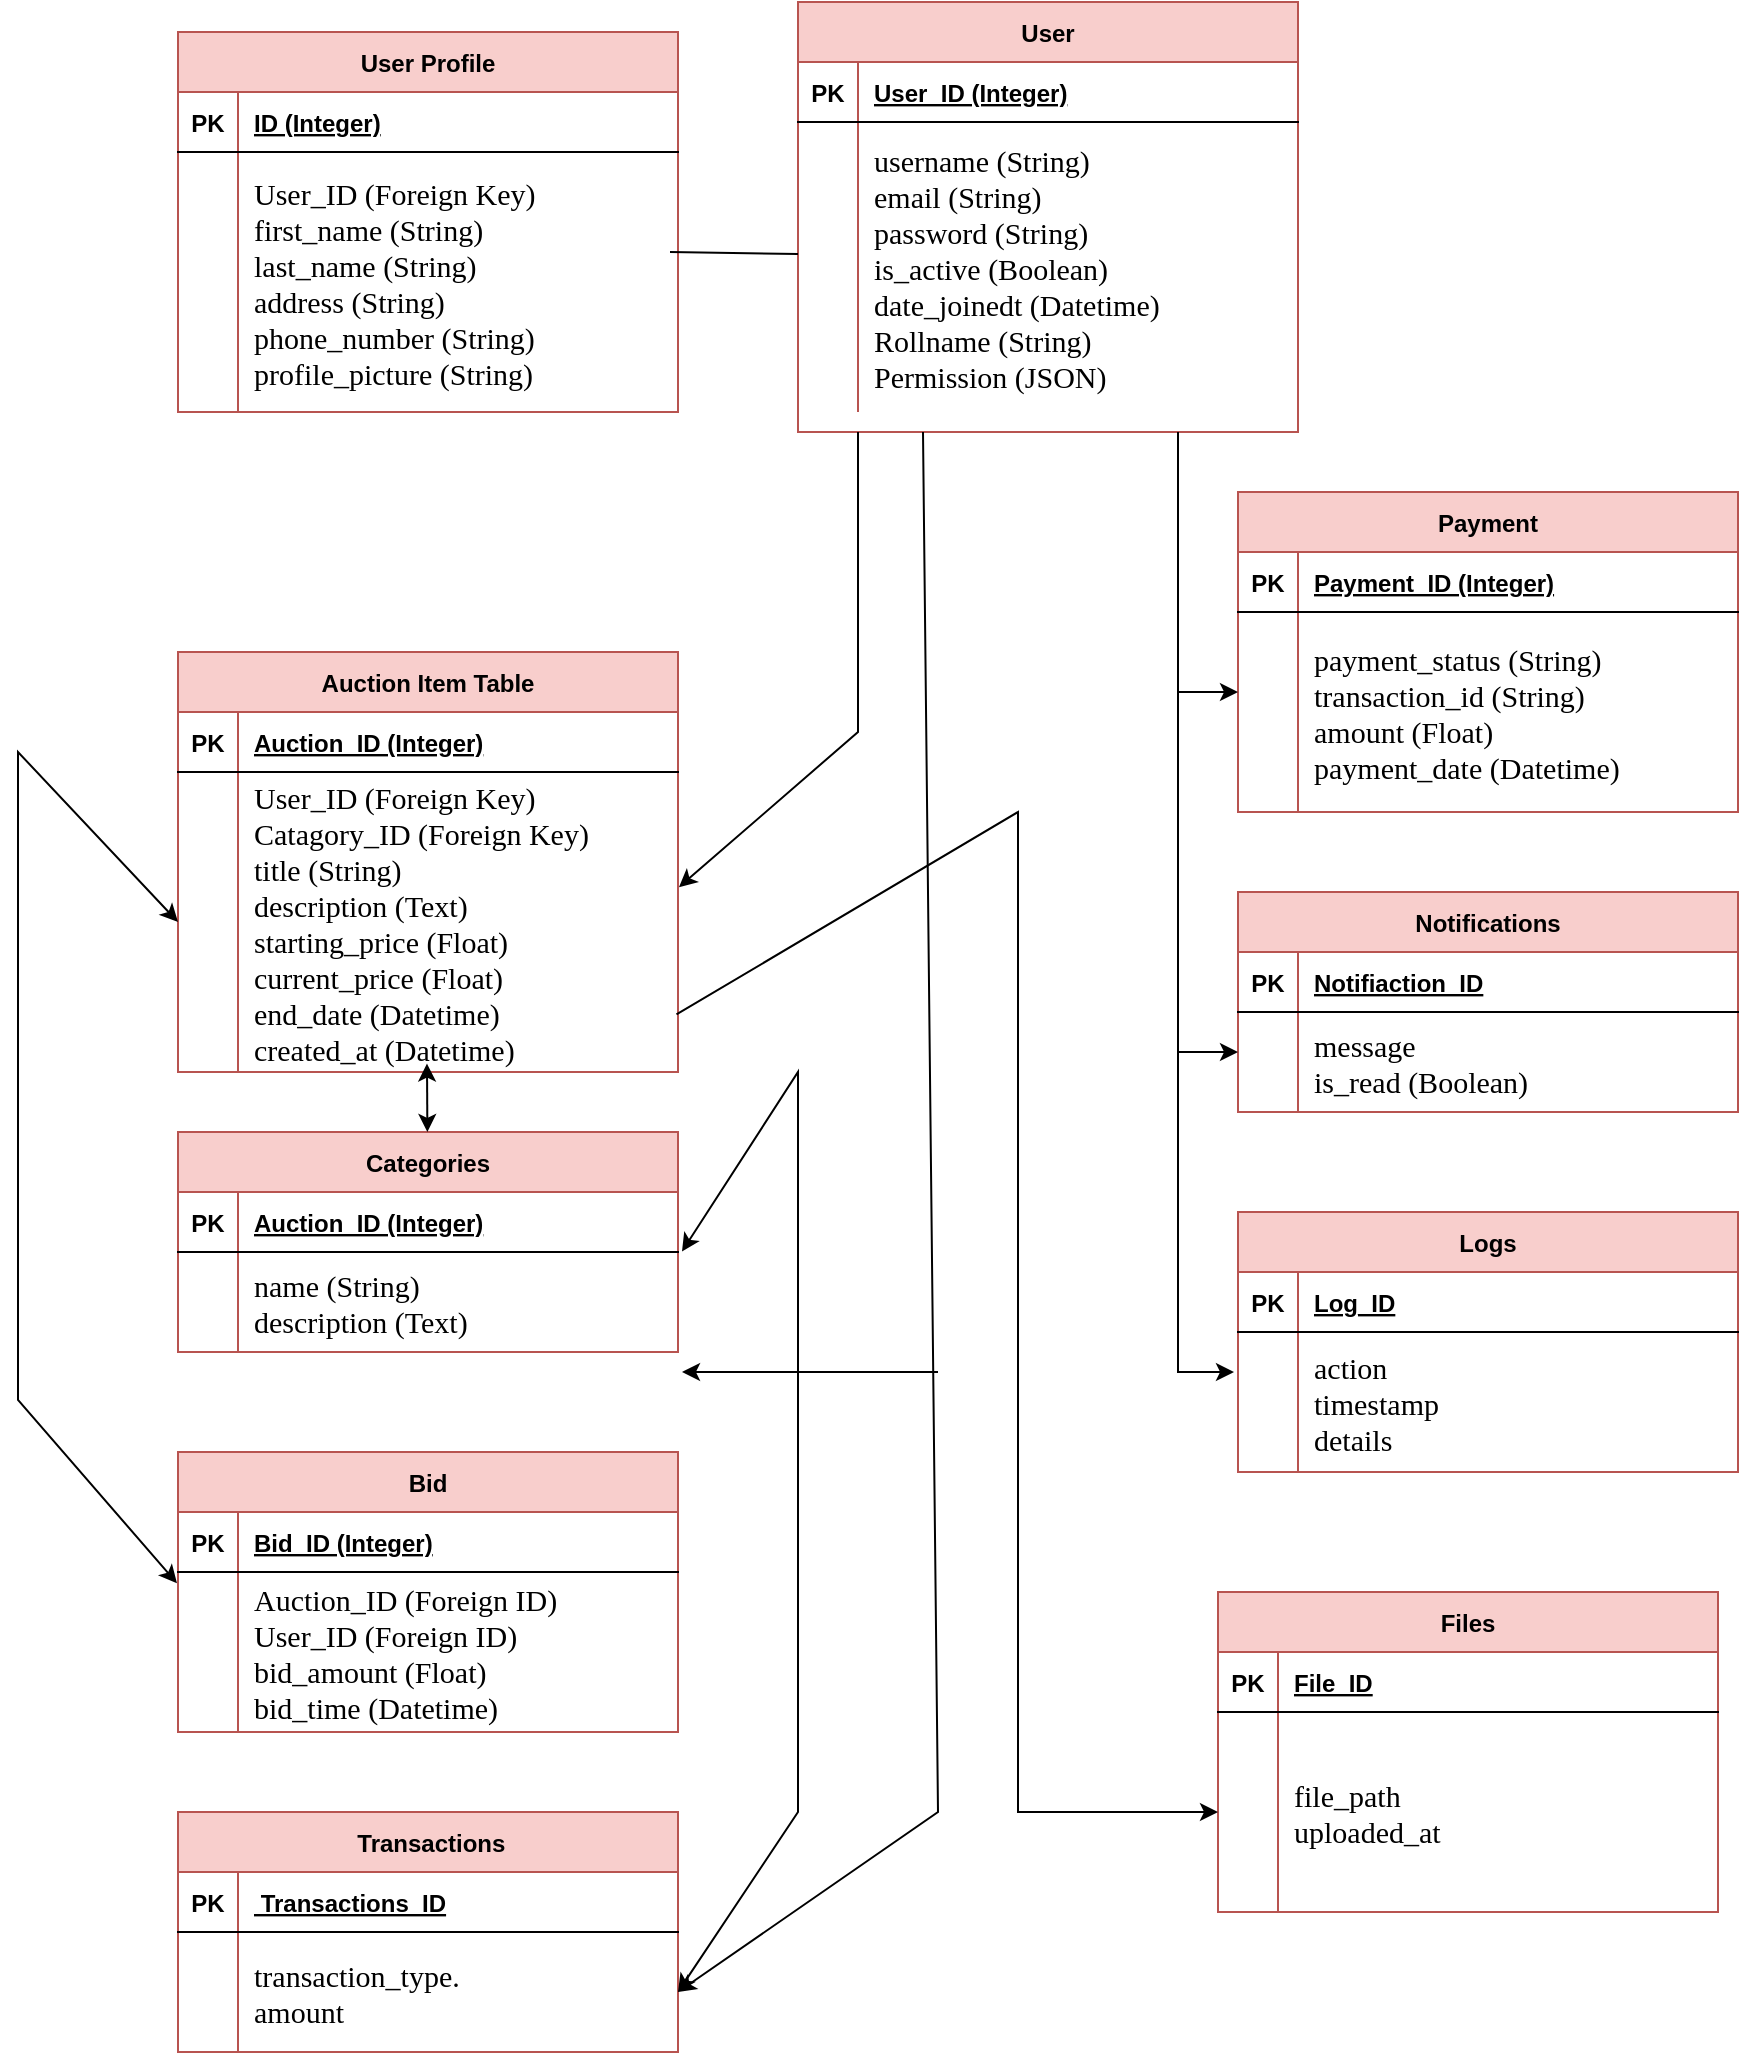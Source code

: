 <mxfile version="25.0.3">
  <diagram id="R2lEEEUBdFMjLlhIrx00" name="Page-1">
    <mxGraphModel dx="1664" dy="374" grid="1" gridSize="10" guides="1" tooltips="1" connect="1" arrows="1" fold="1" page="1" pageScale="1" pageWidth="850" pageHeight="1100" math="0" shadow="0" extFonts="Permanent Marker^https://fonts.googleapis.com/css?family=Permanent+Marker">
      <root>
        <mxCell id="0" />
        <mxCell id="1" parent="0" />
        <mxCell id="C-vyLk0tnHw3VtMMgP7b-23" value="User" style="shape=table;startSize=30;container=1;collapsible=1;childLayout=tableLayout;fixedRows=1;rowLines=0;fontStyle=1;align=center;resizeLast=1;labelBackgroundColor=none;fillColor=#f8cecc;strokeColor=#b85450;" parent="1" vertex="1">
          <mxGeometry x="290" y="35" width="250" height="215" as="geometry" />
        </mxCell>
        <mxCell id="C-vyLk0tnHw3VtMMgP7b-24" value="" style="shape=partialRectangle;collapsible=0;dropTarget=0;pointerEvents=0;fillColor=none;points=[[0,0.5],[1,0.5]];portConstraint=eastwest;top=0;left=0;right=0;bottom=1;" parent="C-vyLk0tnHw3VtMMgP7b-23" vertex="1">
          <mxGeometry y="30" width="250" height="30" as="geometry" />
        </mxCell>
        <mxCell id="C-vyLk0tnHw3VtMMgP7b-25" value="PK" style="shape=partialRectangle;overflow=hidden;connectable=0;fillColor=none;top=0;left=0;bottom=0;right=0;fontStyle=1;" parent="C-vyLk0tnHw3VtMMgP7b-24" vertex="1">
          <mxGeometry width="30" height="30" as="geometry">
            <mxRectangle width="30" height="30" as="alternateBounds" />
          </mxGeometry>
        </mxCell>
        <mxCell id="C-vyLk0tnHw3VtMMgP7b-26" value="User_ID (Integer)" style="shape=partialRectangle;overflow=hidden;connectable=0;fillColor=none;top=0;left=0;bottom=0;right=0;align=left;spacingLeft=6;fontStyle=5;" parent="C-vyLk0tnHw3VtMMgP7b-24" vertex="1">
          <mxGeometry x="30" width="220" height="30" as="geometry">
            <mxRectangle width="220" height="30" as="alternateBounds" />
          </mxGeometry>
        </mxCell>
        <mxCell id="C-vyLk0tnHw3VtMMgP7b-27" value="" style="shape=partialRectangle;collapsible=0;dropTarget=0;pointerEvents=0;fillColor=none;points=[[0,0.5],[1,0.5]];portConstraint=eastwest;top=0;left=0;right=0;bottom=0;" parent="C-vyLk0tnHw3VtMMgP7b-23" vertex="1">
          <mxGeometry y="60" width="250" height="145" as="geometry" />
        </mxCell>
        <mxCell id="C-vyLk0tnHw3VtMMgP7b-28" value="" style="shape=partialRectangle;overflow=hidden;connectable=0;fillColor=none;top=0;left=0;bottom=0;right=0;" parent="C-vyLk0tnHw3VtMMgP7b-27" vertex="1">
          <mxGeometry width="30" height="145" as="geometry">
            <mxRectangle width="30" height="145" as="alternateBounds" />
          </mxGeometry>
        </mxCell>
        <mxCell id="C-vyLk0tnHw3VtMMgP7b-29" value="username (String)&#xa;email (String)&#xa;password (String)&#xa;is_active (Boolean)&#xa;date_joinedt (Datetime)&#xa;Rollname (String)&#xa;Permission (JSON)" style="shape=partialRectangle;overflow=hidden;connectable=0;fillColor=none;top=0;left=0;bottom=0;right=0;align=left;spacingLeft=6;fontFamily=Times New Roman;fontSize=15;" parent="C-vyLk0tnHw3VtMMgP7b-27" vertex="1">
          <mxGeometry x="30" width="220" height="145" as="geometry">
            <mxRectangle width="220" height="145" as="alternateBounds" />
          </mxGeometry>
        </mxCell>
        <mxCell id="zEQbieZbEumOUU0OMlaT-9" value="User Profile" style="shape=table;startSize=30;container=1;collapsible=1;childLayout=tableLayout;fixedRows=1;rowLines=0;fontStyle=1;align=center;resizeLast=1;fillColor=#f8cecc;strokeColor=#b85450;" parent="1" vertex="1">
          <mxGeometry x="-20" y="50" width="250" height="190" as="geometry" />
        </mxCell>
        <mxCell id="zEQbieZbEumOUU0OMlaT-10" value="" style="shape=partialRectangle;collapsible=0;dropTarget=0;pointerEvents=0;fillColor=none;points=[[0,0.5],[1,0.5]];portConstraint=eastwest;top=0;left=0;right=0;bottom=1;" parent="zEQbieZbEumOUU0OMlaT-9" vertex="1">
          <mxGeometry y="30" width="250" height="30" as="geometry" />
        </mxCell>
        <mxCell id="zEQbieZbEumOUU0OMlaT-11" value="PK" style="shape=partialRectangle;overflow=hidden;connectable=0;fillColor=none;top=0;left=0;bottom=0;right=0;fontStyle=1;" parent="zEQbieZbEumOUU0OMlaT-10" vertex="1">
          <mxGeometry width="30" height="30" as="geometry">
            <mxRectangle width="30" height="30" as="alternateBounds" />
          </mxGeometry>
        </mxCell>
        <mxCell id="zEQbieZbEumOUU0OMlaT-12" value="ID (Integer)" style="shape=partialRectangle;overflow=hidden;connectable=0;fillColor=none;top=0;left=0;bottom=0;right=0;align=left;spacingLeft=6;fontStyle=5;" parent="zEQbieZbEumOUU0OMlaT-10" vertex="1">
          <mxGeometry x="30" width="220" height="30" as="geometry">
            <mxRectangle width="220" height="30" as="alternateBounds" />
          </mxGeometry>
        </mxCell>
        <mxCell id="zEQbieZbEumOUU0OMlaT-13" value="" style="shape=partialRectangle;collapsible=0;dropTarget=0;pointerEvents=0;fillColor=none;points=[[0,0.5],[1,0.5]];portConstraint=eastwest;top=0;left=0;right=0;bottom=0;" parent="zEQbieZbEumOUU0OMlaT-9" vertex="1">
          <mxGeometry y="60" width="250" height="130" as="geometry" />
        </mxCell>
        <mxCell id="zEQbieZbEumOUU0OMlaT-14" value="" style="shape=partialRectangle;overflow=hidden;connectable=0;fillColor=none;top=0;left=0;bottom=0;right=0;" parent="zEQbieZbEumOUU0OMlaT-13" vertex="1">
          <mxGeometry width="30" height="130" as="geometry">
            <mxRectangle width="30" height="130" as="alternateBounds" />
          </mxGeometry>
        </mxCell>
        <mxCell id="zEQbieZbEumOUU0OMlaT-15" value="User_ID (Foreign Key)&#xa;first_name (String)&#xa;last_name (String)&#xa;address (String)&#xa;phone_number (String)&#xa;profile_picture (String)" style="shape=partialRectangle;overflow=hidden;connectable=0;fillColor=none;top=0;left=0;bottom=0;right=0;align=left;spacingLeft=6;fontFamily=Times New Roman;fontSize=15;labelBackgroundColor=default;" parent="zEQbieZbEumOUU0OMlaT-13" vertex="1">
          <mxGeometry x="30" width="220" height="130" as="geometry">
            <mxRectangle width="220" height="130" as="alternateBounds" />
          </mxGeometry>
        </mxCell>
        <mxCell id="zEQbieZbEumOUU0OMlaT-16" value="Bid" style="shape=table;startSize=30;container=1;collapsible=1;childLayout=tableLayout;fixedRows=1;rowLines=0;fontStyle=1;align=center;resizeLast=1;fillColor=#f8cecc;strokeColor=#b85450;" parent="1" vertex="1">
          <mxGeometry x="-20" y="760" width="250" height="140" as="geometry" />
        </mxCell>
        <mxCell id="zEQbieZbEumOUU0OMlaT-17" value="" style="shape=partialRectangle;collapsible=0;dropTarget=0;pointerEvents=0;fillColor=none;points=[[0,0.5],[1,0.5]];portConstraint=eastwest;top=0;left=0;right=0;bottom=1;" parent="zEQbieZbEumOUU0OMlaT-16" vertex="1">
          <mxGeometry y="30" width="250" height="30" as="geometry" />
        </mxCell>
        <mxCell id="zEQbieZbEumOUU0OMlaT-18" value="PK" style="shape=partialRectangle;overflow=hidden;connectable=0;fillColor=none;top=0;left=0;bottom=0;right=0;fontStyle=1;" parent="zEQbieZbEumOUU0OMlaT-17" vertex="1">
          <mxGeometry width="30" height="30" as="geometry">
            <mxRectangle width="30" height="30" as="alternateBounds" />
          </mxGeometry>
        </mxCell>
        <mxCell id="zEQbieZbEumOUU0OMlaT-19" value="Bid_ID (Integer)" style="shape=partialRectangle;overflow=hidden;connectable=0;fillColor=none;top=0;left=0;bottom=0;right=0;align=left;spacingLeft=6;fontStyle=5;" parent="zEQbieZbEumOUU0OMlaT-17" vertex="1">
          <mxGeometry x="30" width="220" height="30" as="geometry">
            <mxRectangle width="220" height="30" as="alternateBounds" />
          </mxGeometry>
        </mxCell>
        <mxCell id="zEQbieZbEumOUU0OMlaT-20" value="" style="shape=partialRectangle;collapsible=0;dropTarget=0;pointerEvents=0;fillColor=none;points=[[0,0.5],[1,0.5]];portConstraint=eastwest;top=0;left=0;right=0;bottom=0;" parent="zEQbieZbEumOUU0OMlaT-16" vertex="1">
          <mxGeometry y="60" width="250" height="80" as="geometry" />
        </mxCell>
        <mxCell id="zEQbieZbEumOUU0OMlaT-21" value="" style="shape=partialRectangle;overflow=hidden;connectable=0;fillColor=none;top=0;left=0;bottom=0;right=0;" parent="zEQbieZbEumOUU0OMlaT-20" vertex="1">
          <mxGeometry width="30" height="80" as="geometry">
            <mxRectangle width="30" height="80" as="alternateBounds" />
          </mxGeometry>
        </mxCell>
        <mxCell id="zEQbieZbEumOUU0OMlaT-22" value="Auction_ID (Foreign ID)&#xa;User_ID (Foreign ID)&#xa;bid_amount (Float)&#xa;bid_time (Datetime)" style="shape=partialRectangle;overflow=hidden;connectable=0;fillColor=none;top=0;left=0;bottom=0;right=0;align=left;spacingLeft=6;fontFamily=Times New Roman;fontSize=15;" parent="zEQbieZbEumOUU0OMlaT-20" vertex="1">
          <mxGeometry x="30" width="220" height="80" as="geometry">
            <mxRectangle width="220" height="80" as="alternateBounds" />
          </mxGeometry>
        </mxCell>
        <mxCell id="zEQbieZbEumOUU0OMlaT-23" value="Categories" style="shape=table;startSize=30;container=1;collapsible=1;childLayout=tableLayout;fixedRows=1;rowLines=0;fontStyle=1;align=center;resizeLast=1;fillColor=#f8cecc;strokeColor=#b85450;" parent="1" vertex="1">
          <mxGeometry x="-20" y="600" width="250" height="110" as="geometry" />
        </mxCell>
        <mxCell id="zEQbieZbEumOUU0OMlaT-24" value="" style="shape=partialRectangle;collapsible=0;dropTarget=0;pointerEvents=0;fillColor=none;points=[[0,0.5],[1,0.5]];portConstraint=eastwest;top=0;left=0;right=0;bottom=1;" parent="zEQbieZbEumOUU0OMlaT-23" vertex="1">
          <mxGeometry y="30" width="250" height="30" as="geometry" />
        </mxCell>
        <mxCell id="zEQbieZbEumOUU0OMlaT-25" value="PK" style="shape=partialRectangle;overflow=hidden;connectable=0;fillColor=none;top=0;left=0;bottom=0;right=0;fontStyle=1;" parent="zEQbieZbEumOUU0OMlaT-24" vertex="1">
          <mxGeometry width="30" height="30" as="geometry">
            <mxRectangle width="30" height="30" as="alternateBounds" />
          </mxGeometry>
        </mxCell>
        <mxCell id="zEQbieZbEumOUU0OMlaT-26" value="Auction_ID (Integer)" style="shape=partialRectangle;overflow=hidden;connectable=0;fillColor=none;top=0;left=0;bottom=0;right=0;align=left;spacingLeft=6;fontStyle=5;" parent="zEQbieZbEumOUU0OMlaT-24" vertex="1">
          <mxGeometry x="30" width="220" height="30" as="geometry">
            <mxRectangle width="220" height="30" as="alternateBounds" />
          </mxGeometry>
        </mxCell>
        <mxCell id="zEQbieZbEumOUU0OMlaT-27" value="" style="shape=partialRectangle;collapsible=0;dropTarget=0;pointerEvents=0;fillColor=none;points=[[0,0.5],[1,0.5]];portConstraint=eastwest;top=0;left=0;right=0;bottom=0;" parent="zEQbieZbEumOUU0OMlaT-23" vertex="1">
          <mxGeometry y="60" width="250" height="50" as="geometry" />
        </mxCell>
        <mxCell id="zEQbieZbEumOUU0OMlaT-28" value="" style="shape=partialRectangle;overflow=hidden;connectable=0;fillColor=none;top=0;left=0;bottom=0;right=0;" parent="zEQbieZbEumOUU0OMlaT-27" vertex="1">
          <mxGeometry width="30" height="50" as="geometry">
            <mxRectangle width="30" height="50" as="alternateBounds" />
          </mxGeometry>
        </mxCell>
        <mxCell id="zEQbieZbEumOUU0OMlaT-29" value="name (String)&#xa;description (Text)" style="shape=partialRectangle;overflow=hidden;connectable=0;fillColor=none;top=0;left=0;bottom=0;right=0;align=left;spacingLeft=6;fontFamily=Times New Roman;fontSize=15;" parent="zEQbieZbEumOUU0OMlaT-27" vertex="1">
          <mxGeometry x="30" width="220" height="50" as="geometry">
            <mxRectangle width="220" height="50" as="alternateBounds" />
          </mxGeometry>
        </mxCell>
        <mxCell id="zEQbieZbEumOUU0OMlaT-30" value="Auction Item Table" style="shape=table;startSize=30;container=1;collapsible=1;childLayout=tableLayout;fixedRows=1;rowLines=0;fontStyle=1;align=center;resizeLast=1;fillColor=#f8cecc;strokeColor=#b85450;" parent="1" vertex="1">
          <mxGeometry x="-20" y="360" width="250" height="210" as="geometry" />
        </mxCell>
        <mxCell id="zEQbieZbEumOUU0OMlaT-31" value="" style="shape=partialRectangle;collapsible=0;dropTarget=0;pointerEvents=0;fillColor=none;points=[[0,0.5],[1,0.5]];portConstraint=eastwest;top=0;left=0;right=0;bottom=1;" parent="zEQbieZbEumOUU0OMlaT-30" vertex="1">
          <mxGeometry y="30" width="250" height="30" as="geometry" />
        </mxCell>
        <mxCell id="zEQbieZbEumOUU0OMlaT-32" value="PK" style="shape=partialRectangle;overflow=hidden;connectable=0;fillColor=none;top=0;left=0;bottom=0;right=0;fontStyle=1;" parent="zEQbieZbEumOUU0OMlaT-31" vertex="1">
          <mxGeometry width="30" height="30" as="geometry">
            <mxRectangle width="30" height="30" as="alternateBounds" />
          </mxGeometry>
        </mxCell>
        <mxCell id="zEQbieZbEumOUU0OMlaT-33" value="Auction_ID (Integer)" style="shape=partialRectangle;overflow=hidden;connectable=0;fillColor=none;top=0;left=0;bottom=0;right=0;align=left;spacingLeft=6;fontStyle=5;" parent="zEQbieZbEumOUU0OMlaT-31" vertex="1">
          <mxGeometry x="30" width="220" height="30" as="geometry">
            <mxRectangle width="220" height="30" as="alternateBounds" />
          </mxGeometry>
        </mxCell>
        <mxCell id="zEQbieZbEumOUU0OMlaT-34" value="" style="shape=partialRectangle;collapsible=0;dropTarget=0;pointerEvents=0;fillColor=none;points=[[0,0.5],[1,0.5]];portConstraint=eastwest;top=0;left=0;right=0;bottom=0;" parent="zEQbieZbEumOUU0OMlaT-30" vertex="1">
          <mxGeometry y="60" width="250" height="150" as="geometry" />
        </mxCell>
        <mxCell id="zEQbieZbEumOUU0OMlaT-35" value="" style="shape=partialRectangle;overflow=hidden;connectable=0;fillColor=none;top=0;left=0;bottom=0;right=0;" parent="zEQbieZbEumOUU0OMlaT-34" vertex="1">
          <mxGeometry width="30" height="150" as="geometry">
            <mxRectangle width="30" height="150" as="alternateBounds" />
          </mxGeometry>
        </mxCell>
        <mxCell id="zEQbieZbEumOUU0OMlaT-36" value="User_ID (Foreign Key)&#xa;Catagory_ID (Foreign Key)&#xa;title (String)&#xa;description (Text)&#xa;starting_price (Float)&#xa;current_price (Float)&#xa;end_date (Datetime)&#xa;created_at (Datetime)" style="shape=partialRectangle;overflow=hidden;connectable=0;fillColor=none;top=0;left=0;bottom=0;right=0;align=left;spacingLeft=6;fontFamily=Times New Roman;fontSize=15;" parent="zEQbieZbEumOUU0OMlaT-34" vertex="1">
          <mxGeometry x="30" width="220" height="150" as="geometry">
            <mxRectangle width="220" height="150" as="alternateBounds" />
          </mxGeometry>
        </mxCell>
        <mxCell id="zEQbieZbEumOUU0OMlaT-37" value="Payment" style="shape=table;startSize=30;container=1;collapsible=1;childLayout=tableLayout;fixedRows=1;rowLines=0;fontStyle=1;align=center;resizeLast=1;fillColor=#f8cecc;strokeColor=#b85450;" parent="1" vertex="1">
          <mxGeometry x="510" y="280" width="250" height="160" as="geometry" />
        </mxCell>
        <mxCell id="zEQbieZbEumOUU0OMlaT-38" value="" style="shape=partialRectangle;collapsible=0;dropTarget=0;pointerEvents=0;fillColor=none;points=[[0,0.5],[1,0.5]];portConstraint=eastwest;top=0;left=0;right=0;bottom=1;" parent="zEQbieZbEumOUU0OMlaT-37" vertex="1">
          <mxGeometry y="30" width="250" height="30" as="geometry" />
        </mxCell>
        <mxCell id="zEQbieZbEumOUU0OMlaT-39" value="PK" style="shape=partialRectangle;overflow=hidden;connectable=0;fillColor=none;top=0;left=0;bottom=0;right=0;fontStyle=1;" parent="zEQbieZbEumOUU0OMlaT-38" vertex="1">
          <mxGeometry width="30" height="30" as="geometry">
            <mxRectangle width="30" height="30" as="alternateBounds" />
          </mxGeometry>
        </mxCell>
        <mxCell id="zEQbieZbEumOUU0OMlaT-40" value="Payment_ID (Integer)" style="shape=partialRectangle;overflow=hidden;connectable=0;fillColor=none;top=0;left=0;bottom=0;right=0;align=left;spacingLeft=6;fontStyle=5;" parent="zEQbieZbEumOUU0OMlaT-38" vertex="1">
          <mxGeometry x="30" width="220" height="30" as="geometry">
            <mxRectangle width="220" height="30" as="alternateBounds" />
          </mxGeometry>
        </mxCell>
        <mxCell id="zEQbieZbEumOUU0OMlaT-41" value="" style="shape=partialRectangle;collapsible=0;dropTarget=0;pointerEvents=0;fillColor=none;points=[[0,0.5],[1,0.5]];portConstraint=eastwest;top=0;left=0;right=0;bottom=0;" parent="zEQbieZbEumOUU0OMlaT-37" vertex="1">
          <mxGeometry y="60" width="250" height="100" as="geometry" />
        </mxCell>
        <mxCell id="zEQbieZbEumOUU0OMlaT-42" value="" style="shape=partialRectangle;overflow=hidden;connectable=0;fillColor=none;top=0;left=0;bottom=0;right=0;" parent="zEQbieZbEumOUU0OMlaT-41" vertex="1">
          <mxGeometry width="30" height="100" as="geometry">
            <mxRectangle width="30" height="100" as="alternateBounds" />
          </mxGeometry>
        </mxCell>
        <mxCell id="zEQbieZbEumOUU0OMlaT-43" value="payment_status (String)&#xa;transaction_id (String)&#xa;amount (Float)&#xa;payment_date (Datetime)" style="shape=partialRectangle;overflow=hidden;connectable=0;fillColor=none;top=0;left=0;bottom=0;right=0;align=left;spacingLeft=6;fontFamily=Times New Roman;fontSize=15;" parent="zEQbieZbEumOUU0OMlaT-41" vertex="1">
          <mxGeometry x="30" width="220" height="100" as="geometry">
            <mxRectangle width="220" height="100" as="alternateBounds" />
          </mxGeometry>
        </mxCell>
        <mxCell id="zEQbieZbEumOUU0OMlaT-44" value="Notifications" style="shape=table;startSize=30;container=1;collapsible=1;childLayout=tableLayout;fixedRows=1;rowLines=0;fontStyle=1;align=center;resizeLast=1;fillColor=#f8cecc;strokeColor=#b85450;" parent="1" vertex="1">
          <mxGeometry x="510" y="480" width="250" height="110" as="geometry" />
        </mxCell>
        <mxCell id="zEQbieZbEumOUU0OMlaT-45" value="" style="shape=partialRectangle;collapsible=0;dropTarget=0;pointerEvents=0;fillColor=none;points=[[0,0.5],[1,0.5]];portConstraint=eastwest;top=0;left=0;right=0;bottom=1;" parent="zEQbieZbEumOUU0OMlaT-44" vertex="1">
          <mxGeometry y="30" width="250" height="30" as="geometry" />
        </mxCell>
        <mxCell id="zEQbieZbEumOUU0OMlaT-46" value="PK" style="shape=partialRectangle;overflow=hidden;connectable=0;fillColor=none;top=0;left=0;bottom=0;right=0;fontStyle=1;" parent="zEQbieZbEumOUU0OMlaT-45" vertex="1">
          <mxGeometry width="30" height="30" as="geometry">
            <mxRectangle width="30" height="30" as="alternateBounds" />
          </mxGeometry>
        </mxCell>
        <mxCell id="zEQbieZbEumOUU0OMlaT-47" value="Notifiaction_ID" style="shape=partialRectangle;overflow=hidden;connectable=0;fillColor=none;top=0;left=0;bottom=0;right=0;align=left;spacingLeft=6;fontStyle=5;" parent="zEQbieZbEumOUU0OMlaT-45" vertex="1">
          <mxGeometry x="30" width="220" height="30" as="geometry">
            <mxRectangle width="220" height="30" as="alternateBounds" />
          </mxGeometry>
        </mxCell>
        <mxCell id="zEQbieZbEumOUU0OMlaT-48" value="" style="shape=partialRectangle;collapsible=0;dropTarget=0;pointerEvents=0;fillColor=none;points=[[0,0.5],[1,0.5]];portConstraint=eastwest;top=0;left=0;right=0;bottom=0;" parent="zEQbieZbEumOUU0OMlaT-44" vertex="1">
          <mxGeometry y="60" width="250" height="50" as="geometry" />
        </mxCell>
        <mxCell id="zEQbieZbEumOUU0OMlaT-49" value="" style="shape=partialRectangle;overflow=hidden;connectable=0;fillColor=none;top=0;left=0;bottom=0;right=0;" parent="zEQbieZbEumOUU0OMlaT-48" vertex="1">
          <mxGeometry width="30" height="50" as="geometry">
            <mxRectangle width="30" height="50" as="alternateBounds" />
          </mxGeometry>
        </mxCell>
        <mxCell id="zEQbieZbEumOUU0OMlaT-50" value="message&#xa;is_read (Boolean)" style="shape=partialRectangle;overflow=hidden;connectable=0;fillColor=none;top=0;left=0;bottom=0;right=0;align=left;spacingLeft=6;fontFamily=Times New Roman;fontSize=15;" parent="zEQbieZbEumOUU0OMlaT-48" vertex="1">
          <mxGeometry x="30" width="220" height="50" as="geometry">
            <mxRectangle width="220" height="50" as="alternateBounds" />
          </mxGeometry>
        </mxCell>
        <mxCell id="zEQbieZbEumOUU0OMlaT-51" value="Logs" style="shape=table;startSize=30;container=1;collapsible=1;childLayout=tableLayout;fixedRows=1;rowLines=0;fontStyle=1;align=center;resizeLast=1;fillColor=#f8cecc;strokeColor=#b85450;" parent="1" vertex="1">
          <mxGeometry x="510" y="640" width="250" height="130" as="geometry" />
        </mxCell>
        <mxCell id="zEQbieZbEumOUU0OMlaT-52" value="" style="shape=partialRectangle;collapsible=0;dropTarget=0;pointerEvents=0;fillColor=none;points=[[0,0.5],[1,0.5]];portConstraint=eastwest;top=0;left=0;right=0;bottom=1;" parent="zEQbieZbEumOUU0OMlaT-51" vertex="1">
          <mxGeometry y="30" width="250" height="30" as="geometry" />
        </mxCell>
        <mxCell id="zEQbieZbEumOUU0OMlaT-53" value="PK" style="shape=partialRectangle;overflow=hidden;connectable=0;fillColor=none;top=0;left=0;bottom=0;right=0;fontStyle=1;" parent="zEQbieZbEumOUU0OMlaT-52" vertex="1">
          <mxGeometry width="30" height="30" as="geometry">
            <mxRectangle width="30" height="30" as="alternateBounds" />
          </mxGeometry>
        </mxCell>
        <mxCell id="zEQbieZbEumOUU0OMlaT-54" value="Log_ID" style="shape=partialRectangle;overflow=hidden;connectable=0;fillColor=none;top=0;left=0;bottom=0;right=0;align=left;spacingLeft=6;fontStyle=5;" parent="zEQbieZbEumOUU0OMlaT-52" vertex="1">
          <mxGeometry x="30" width="220" height="30" as="geometry">
            <mxRectangle width="220" height="30" as="alternateBounds" />
          </mxGeometry>
        </mxCell>
        <mxCell id="zEQbieZbEumOUU0OMlaT-55" value="" style="shape=partialRectangle;collapsible=0;dropTarget=0;pointerEvents=0;fillColor=none;points=[[0,0.5],[1,0.5]];portConstraint=eastwest;top=0;left=0;right=0;bottom=0;" parent="zEQbieZbEumOUU0OMlaT-51" vertex="1">
          <mxGeometry y="60" width="250" height="70" as="geometry" />
        </mxCell>
        <mxCell id="zEQbieZbEumOUU0OMlaT-56" value="" style="shape=partialRectangle;overflow=hidden;connectable=0;fillColor=none;top=0;left=0;bottom=0;right=0;" parent="zEQbieZbEumOUU0OMlaT-55" vertex="1">
          <mxGeometry width="30" height="70" as="geometry">
            <mxRectangle width="30" height="70" as="alternateBounds" />
          </mxGeometry>
        </mxCell>
        <mxCell id="zEQbieZbEumOUU0OMlaT-57" value="action&#xa;timestamp&#xa;details" style="shape=partialRectangle;overflow=hidden;connectable=0;fillColor=none;top=0;left=0;bottom=0;right=0;align=left;spacingLeft=6;fontFamily=Times New Roman;fontSize=15;" parent="zEQbieZbEumOUU0OMlaT-55" vertex="1">
          <mxGeometry x="30" width="220" height="70" as="geometry">
            <mxRectangle width="220" height="70" as="alternateBounds" />
          </mxGeometry>
        </mxCell>
        <mxCell id="zEQbieZbEumOUU0OMlaT-58" value=" Transactions" style="shape=table;startSize=30;container=1;collapsible=1;childLayout=tableLayout;fixedRows=1;rowLines=0;fontStyle=1;align=center;resizeLast=1;fillColor=#f8cecc;strokeColor=#b85450;" parent="1" vertex="1">
          <mxGeometry x="-20" y="940" width="250" height="120" as="geometry" />
        </mxCell>
        <mxCell id="zEQbieZbEumOUU0OMlaT-59" value="" style="shape=partialRectangle;collapsible=0;dropTarget=0;pointerEvents=0;fillColor=none;points=[[0,0.5],[1,0.5]];portConstraint=eastwest;top=0;left=0;right=0;bottom=1;" parent="zEQbieZbEumOUU0OMlaT-58" vertex="1">
          <mxGeometry y="30" width="250" height="30" as="geometry" />
        </mxCell>
        <mxCell id="zEQbieZbEumOUU0OMlaT-60" value="PK" style="shape=partialRectangle;overflow=hidden;connectable=0;fillColor=none;top=0;left=0;bottom=0;right=0;fontStyle=1;" parent="zEQbieZbEumOUU0OMlaT-59" vertex="1">
          <mxGeometry width="30" height="30" as="geometry">
            <mxRectangle width="30" height="30" as="alternateBounds" />
          </mxGeometry>
        </mxCell>
        <mxCell id="zEQbieZbEumOUU0OMlaT-61" value=" Transactions_ID" style="shape=partialRectangle;overflow=hidden;connectable=0;fillColor=none;top=0;left=0;bottom=0;right=0;align=left;spacingLeft=6;fontStyle=5;" parent="zEQbieZbEumOUU0OMlaT-59" vertex="1">
          <mxGeometry x="30" width="220" height="30" as="geometry">
            <mxRectangle width="220" height="30" as="alternateBounds" />
          </mxGeometry>
        </mxCell>
        <mxCell id="zEQbieZbEumOUU0OMlaT-62" value="" style="shape=partialRectangle;collapsible=0;dropTarget=0;pointerEvents=0;fillColor=none;points=[[0,0.5],[1,0.5]];portConstraint=eastwest;top=0;left=0;right=0;bottom=0;" parent="zEQbieZbEumOUU0OMlaT-58" vertex="1">
          <mxGeometry y="60" width="250" height="60" as="geometry" />
        </mxCell>
        <mxCell id="zEQbieZbEumOUU0OMlaT-63" value="" style="shape=partialRectangle;overflow=hidden;connectable=0;fillColor=none;top=0;left=0;bottom=0;right=0;" parent="zEQbieZbEumOUU0OMlaT-62" vertex="1">
          <mxGeometry width="30" height="60" as="geometry">
            <mxRectangle width="30" height="60" as="alternateBounds" />
          </mxGeometry>
        </mxCell>
        <mxCell id="zEQbieZbEumOUU0OMlaT-64" value="transaction_type.&#xa;amount" style="shape=partialRectangle;overflow=hidden;connectable=0;fillColor=none;top=0;left=0;bottom=0;right=0;align=left;spacingLeft=6;fontFamily=Times New Roman;fontSize=15;" parent="zEQbieZbEumOUU0OMlaT-62" vertex="1">
          <mxGeometry x="30" width="220" height="60" as="geometry">
            <mxRectangle width="220" height="60" as="alternateBounds" />
          </mxGeometry>
        </mxCell>
        <mxCell id="zEQbieZbEumOUU0OMlaT-65" value="Files" style="shape=table;startSize=30;container=1;collapsible=1;childLayout=tableLayout;fixedRows=1;rowLines=0;fontStyle=1;align=center;resizeLast=1;fillColor=#f8cecc;strokeColor=#b85450;" parent="1" vertex="1">
          <mxGeometry x="500" y="830" width="250" height="160" as="geometry" />
        </mxCell>
        <mxCell id="zEQbieZbEumOUU0OMlaT-66" value="" style="shape=partialRectangle;collapsible=0;dropTarget=0;pointerEvents=0;fillColor=none;points=[[0,0.5],[1,0.5]];portConstraint=eastwest;top=0;left=0;right=0;bottom=1;" parent="zEQbieZbEumOUU0OMlaT-65" vertex="1">
          <mxGeometry y="30" width="250" height="30" as="geometry" />
        </mxCell>
        <mxCell id="zEQbieZbEumOUU0OMlaT-67" value="PK" style="shape=partialRectangle;overflow=hidden;connectable=0;fillColor=none;top=0;left=0;bottom=0;right=0;fontStyle=1;" parent="zEQbieZbEumOUU0OMlaT-66" vertex="1">
          <mxGeometry width="30" height="30" as="geometry">
            <mxRectangle width="30" height="30" as="alternateBounds" />
          </mxGeometry>
        </mxCell>
        <mxCell id="zEQbieZbEumOUU0OMlaT-68" value="File_ID" style="shape=partialRectangle;overflow=hidden;connectable=0;fillColor=none;top=0;left=0;bottom=0;right=0;align=left;spacingLeft=6;fontStyle=5;" parent="zEQbieZbEumOUU0OMlaT-66" vertex="1">
          <mxGeometry x="30" width="220" height="30" as="geometry">
            <mxRectangle width="220" height="30" as="alternateBounds" />
          </mxGeometry>
        </mxCell>
        <mxCell id="zEQbieZbEumOUU0OMlaT-69" value="" style="shape=partialRectangle;collapsible=0;dropTarget=0;pointerEvents=0;fillColor=none;points=[[0,0.5],[1,0.5]];portConstraint=eastwest;top=0;left=0;right=0;bottom=0;" parent="zEQbieZbEumOUU0OMlaT-65" vertex="1">
          <mxGeometry y="60" width="250" height="100" as="geometry" />
        </mxCell>
        <mxCell id="zEQbieZbEumOUU0OMlaT-70" value="" style="shape=partialRectangle;overflow=hidden;connectable=0;fillColor=none;top=0;left=0;bottom=0;right=0;" parent="zEQbieZbEumOUU0OMlaT-69" vertex="1">
          <mxGeometry width="30" height="100" as="geometry">
            <mxRectangle width="30" height="100" as="alternateBounds" />
          </mxGeometry>
        </mxCell>
        <mxCell id="zEQbieZbEumOUU0OMlaT-71" value="file_path&#xa;uploaded_at" style="shape=partialRectangle;overflow=hidden;connectable=0;fillColor=none;top=0;left=0;bottom=0;right=0;align=left;spacingLeft=6;fontFamily=Times New Roman;fontSize=15;" parent="zEQbieZbEumOUU0OMlaT-69" vertex="1">
          <mxGeometry x="30" width="220" height="100" as="geometry">
            <mxRectangle width="220" height="100" as="alternateBounds" />
          </mxGeometry>
        </mxCell>
        <mxCell id="zEQbieZbEumOUU0OMlaT-76" value="" style="endArrow=classic;startArrow=classic;html=1;rounded=0;exitX=0.498;exitY=0.972;exitDx=0;exitDy=0;exitPerimeter=0;" parent="1" source="zEQbieZbEumOUU0OMlaT-34" target="zEQbieZbEumOUU0OMlaT-23" edge="1">
          <mxGeometry width="50" height="50" relative="1" as="geometry">
            <mxPoint x="380" y="460" as="sourcePoint" />
            <mxPoint x="430" y="410" as="targetPoint" />
          </mxGeometry>
        </mxCell>
        <mxCell id="zEQbieZbEumOUU0OMlaT-77" value="" style="endArrow=classic;startArrow=classic;html=1;rounded=0;exitX=0;exitY=0.5;exitDx=0;exitDy=0;entryX=-0.002;entryY=0.07;entryDx=0;entryDy=0;entryPerimeter=0;" parent="1" source="zEQbieZbEumOUU0OMlaT-34" target="zEQbieZbEumOUU0OMlaT-20" edge="1">
          <mxGeometry width="50" height="50" relative="1" as="geometry">
            <mxPoint x="110" y="400" as="sourcePoint" />
            <mxPoint x="160" y="350" as="targetPoint" />
            <Array as="points">
              <mxPoint x="-100" y="410" />
              <mxPoint x="-100" y="580" />
              <mxPoint x="-100" y="734" />
            </Array>
          </mxGeometry>
        </mxCell>
        <mxCell id="zEQbieZbEumOUU0OMlaT-85" value="" style="endArrow=classic;startArrow=classic;html=1;rounded=0;entryX=1.008;entryY=-0.005;entryDx=0;entryDy=0;entryPerimeter=0;exitX=1;exitY=0.5;exitDx=0;exitDy=0;" parent="1" source="zEQbieZbEumOUU0OMlaT-62" target="zEQbieZbEumOUU0OMlaT-27" edge="1">
          <mxGeometry width="50" height="50" relative="1" as="geometry">
            <mxPoint x="370" y="780" as="sourcePoint" />
            <mxPoint x="420" y="730" as="targetPoint" />
            <Array as="points">
              <mxPoint x="290" y="940" />
              <mxPoint x="290" y="570" />
            </Array>
          </mxGeometry>
        </mxCell>
        <mxCell id="zEQbieZbEumOUU0OMlaT-86" value="" style="endArrow=classic;html=1;rounded=0;entryX=1;entryY=0.5;entryDx=0;entryDy=0;exitX=0.25;exitY=1;exitDx=0;exitDy=0;" parent="1" target="zEQbieZbEumOUU0OMlaT-62" edge="1" source="C-vyLk0tnHw3VtMMgP7b-23">
          <mxGeometry width="50" height="50" relative="1" as="geometry">
            <mxPoint x="360" y="530" as="sourcePoint" />
            <mxPoint x="420" y="600" as="targetPoint" />
            <Array as="points">
              <mxPoint x="360" y="940" />
            </Array>
          </mxGeometry>
        </mxCell>
        <mxCell id="jRIQI0QIZLs4FNNDnzTM-1" value="" style="endArrow=none;html=1;rounded=0;exitX=1;exitY=0.5;exitDx=0;exitDy=0;entryX=0.016;entryY=0.007;entryDx=0;entryDy=0;entryPerimeter=0;" edge="1" parent="1">
          <mxGeometry width="50" height="50" relative="1" as="geometry">
            <mxPoint x="226" y="160" as="sourcePoint" />
            <mxPoint x="290" y="161.015" as="targetPoint" />
          </mxGeometry>
        </mxCell>
        <mxCell id="jRIQI0QIZLs4FNNDnzTM-3" value="" style="endArrow=classic;html=1;rounded=0;entryX=-0.008;entryY=0.286;entryDx=0;entryDy=0;entryPerimeter=0;" edge="1" parent="1" target="zEQbieZbEumOUU0OMlaT-55">
          <mxGeometry width="50" height="50" relative="1" as="geometry">
            <mxPoint x="480" y="250" as="sourcePoint" />
            <mxPoint x="480" y="920" as="targetPoint" />
            <Array as="points">
              <mxPoint x="480" y="720" />
            </Array>
          </mxGeometry>
        </mxCell>
        <mxCell id="jRIQI0QIZLs4FNNDnzTM-4" value="" style="endArrow=classic;html=1;rounded=0;" edge="1" parent="1">
          <mxGeometry width="50" height="50" relative="1" as="geometry">
            <mxPoint x="480" y="380" as="sourcePoint" />
            <mxPoint x="510" y="380" as="targetPoint" />
          </mxGeometry>
        </mxCell>
        <mxCell id="jRIQI0QIZLs4FNNDnzTM-5" value="" style="endArrow=classic;html=1;rounded=0;" edge="1" parent="1">
          <mxGeometry width="50" height="50" relative="1" as="geometry">
            <mxPoint x="480" y="560" as="sourcePoint" />
            <mxPoint x="510" y="560" as="targetPoint" />
          </mxGeometry>
        </mxCell>
        <mxCell id="jRIQI0QIZLs4FNNDnzTM-7" value="" style="endArrow=classic;html=1;rounded=0;" edge="1" parent="1">
          <mxGeometry width="50" height="50" relative="1" as="geometry">
            <mxPoint x="360" y="720" as="sourcePoint" />
            <mxPoint x="232" y="720" as="targetPoint" />
          </mxGeometry>
        </mxCell>
        <mxCell id="jRIQI0QIZLs4FNNDnzTM-8" value="" style="endArrow=classic;html=1;rounded=0;entryX=1.002;entryY=0.384;entryDx=0;entryDy=0;entryPerimeter=0;" edge="1" parent="1" target="zEQbieZbEumOUU0OMlaT-34">
          <mxGeometry width="50" height="50" relative="1" as="geometry">
            <mxPoint x="320" y="250" as="sourcePoint" />
            <mxPoint x="340" y="400" as="targetPoint" />
            <Array as="points">
              <mxPoint x="320" y="400" />
            </Array>
          </mxGeometry>
        </mxCell>
        <mxCell id="jRIQI0QIZLs4FNNDnzTM-9" value="" style="endArrow=classic;html=1;rounded=0;entryX=0;entryY=0.5;entryDx=0;entryDy=0;exitX=0.997;exitY=0.808;exitDx=0;exitDy=0;exitPerimeter=0;" edge="1" parent="1" source="zEQbieZbEumOUU0OMlaT-34" target="zEQbieZbEumOUU0OMlaT-69">
          <mxGeometry width="50" height="50" relative="1" as="geometry">
            <mxPoint x="234" y="440" as="sourcePoint" />
            <mxPoint x="340" y="640" as="targetPoint" />
            <Array as="points">
              <mxPoint x="400" y="440" />
              <mxPoint x="400" y="940" />
            </Array>
          </mxGeometry>
        </mxCell>
      </root>
    </mxGraphModel>
  </diagram>
</mxfile>
